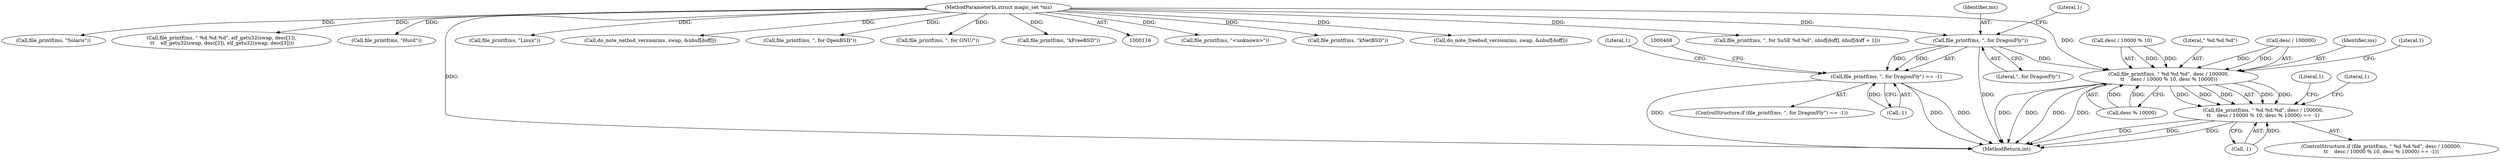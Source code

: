 digraph "0_file_ce90e05774dd77d86cfc8dfa6da57b32816841c4_2@pointer" {
"1000460" [label="(Call,file_printf(ms, \", for DragonFly\"))"];
"1000117" [label="(MethodParameterIn,struct magic_set *ms)"];
"1000459" [label="(Call,file_printf(ms, \", for DragonFly\") == -1)"];
"1000485" [label="(Call,file_printf(ms, \" %d.%d.%d\", desc / 100000,\n\t\t    desc / 10000 % 10, desc % 10000))"];
"1000484" [label="(Call,file_printf(ms, \" %d.%d.%d\", desc / 100000,\n\t\t    desc / 10000 % 10, desc % 10000) == -1)"];
"1000486" [label="(Identifier,ms)"];
"1000464" [label="(Literal,1)"];
"1000500" [label="(Literal,1)"];
"1000462" [label="(Literal,\", for DragonFly\")"];
"1000491" [label="(Call,desc / 10000 % 10)"];
"1000281" [label="(Call,file_printf(ms, \"<unknown>\"))"];
"1000270" [label="(Call,file_printf(ms, \"kNetBSD\"))"];
"1000496" [label="(Call,desc % 10000)"];
"1000483" [label="(ControlStructure,if (file_printf(ms, \" %d.%d.%d\", desc / 100000,\n\t\t    desc / 10000 % 10, desc % 10000) == -1))"];
"1000381" [label="(Call,do_note_freebsd_version(ms, swap, &nbuf[doff]))"];
"1000487" [label="(Literal,\" %d.%d.%d\")"];
"1000155" [label="(Call,file_printf(ms, \", for SuSE %d.%d\", nbuf[doff], nbuf[doff + 1]))"];
"1000117" [label="(MethodParameterIn,struct magic_set *ms)"];
"1000248" [label="(Call,file_printf(ms, \"Solaris\"))"];
"1000458" [label="(ControlStructure,if (file_printf(ms, \", for DragonFly\") == -1))"];
"1000499" [label="(Call,-1)"];
"1000485" [label="(Call,file_printf(ms, \" %d.%d.%d\", desc / 100000,\n\t\t    desc / 10000 % 10, desc % 10000))"];
"1000502" [label="(Literal,1)"];
"1000466" [label="(Literal,1)"];
"1000504" [label="(Literal,1)"];
"1000290" [label="(Call,file_printf(ms, \" %d.%d.%d\", elf_getu32(swap, desc[1]),\n \t\t    elf_getu32(swap, desc[2]), elf_getu32(swap, desc[3])))"];
"1000488" [label="(Call,desc / 100000)"];
"1000460" [label="(Call,file_printf(ms, \", for DragonFly\"))"];
"1000237" [label="(Call,file_printf(ms, \"Hurd\"))"];
"1000461" [label="(Identifier,ms)"];
"1000507" [label="(MethodReturn,int)"];
"1000226" [label="(Call,file_printf(ms, \"Linux\"))"];
"1000463" [label="(Call,-1)"];
"1000343" [label="(Call,do_note_netbsd_version(ms, swap, &nbuf[doff]))"];
"1000420" [label="(Call,file_printf(ms, \", for OpenBSD\"))"];
"1000209" [label="(Call,file_printf(ms, \", for GNU/\"))"];
"1000459" [label="(Call,file_printf(ms, \", for DragonFly\") == -1)"];
"1000259" [label="(Call,file_printf(ms, \"kFreeBSD\"))"];
"1000484" [label="(Call,file_printf(ms, \" %d.%d.%d\", desc / 100000,\n\t\t    desc / 10000 % 10, desc % 10000) == -1)"];
"1000460" -> "1000459"  [label="AST: "];
"1000460" -> "1000462"  [label="CFG: "];
"1000461" -> "1000460"  [label="AST: "];
"1000462" -> "1000460"  [label="AST: "];
"1000464" -> "1000460"  [label="CFG: "];
"1000460" -> "1000507"  [label="DDG: "];
"1000460" -> "1000459"  [label="DDG: "];
"1000460" -> "1000459"  [label="DDG: "];
"1000117" -> "1000460"  [label="DDG: "];
"1000460" -> "1000485"  [label="DDG: "];
"1000117" -> "1000116"  [label="AST: "];
"1000117" -> "1000507"  [label="DDG: "];
"1000117" -> "1000155"  [label="DDG: "];
"1000117" -> "1000209"  [label="DDG: "];
"1000117" -> "1000226"  [label="DDG: "];
"1000117" -> "1000237"  [label="DDG: "];
"1000117" -> "1000248"  [label="DDG: "];
"1000117" -> "1000259"  [label="DDG: "];
"1000117" -> "1000270"  [label="DDG: "];
"1000117" -> "1000281"  [label="DDG: "];
"1000117" -> "1000290"  [label="DDG: "];
"1000117" -> "1000343"  [label="DDG: "];
"1000117" -> "1000381"  [label="DDG: "];
"1000117" -> "1000420"  [label="DDG: "];
"1000117" -> "1000485"  [label="DDG: "];
"1000459" -> "1000458"  [label="AST: "];
"1000459" -> "1000463"  [label="CFG: "];
"1000463" -> "1000459"  [label="AST: "];
"1000466" -> "1000459"  [label="CFG: "];
"1000468" -> "1000459"  [label="CFG: "];
"1000459" -> "1000507"  [label="DDG: "];
"1000459" -> "1000507"  [label="DDG: "];
"1000459" -> "1000507"  [label="DDG: "];
"1000463" -> "1000459"  [label="DDG: "];
"1000485" -> "1000484"  [label="AST: "];
"1000485" -> "1000496"  [label="CFG: "];
"1000486" -> "1000485"  [label="AST: "];
"1000487" -> "1000485"  [label="AST: "];
"1000488" -> "1000485"  [label="AST: "];
"1000491" -> "1000485"  [label="AST: "];
"1000496" -> "1000485"  [label="AST: "];
"1000500" -> "1000485"  [label="CFG: "];
"1000485" -> "1000507"  [label="DDG: "];
"1000485" -> "1000507"  [label="DDG: "];
"1000485" -> "1000507"  [label="DDG: "];
"1000485" -> "1000507"  [label="DDG: "];
"1000485" -> "1000484"  [label="DDG: "];
"1000485" -> "1000484"  [label="DDG: "];
"1000485" -> "1000484"  [label="DDG: "];
"1000485" -> "1000484"  [label="DDG: "];
"1000485" -> "1000484"  [label="DDG: "];
"1000488" -> "1000485"  [label="DDG: "];
"1000488" -> "1000485"  [label="DDG: "];
"1000491" -> "1000485"  [label="DDG: "];
"1000491" -> "1000485"  [label="DDG: "];
"1000496" -> "1000485"  [label="DDG: "];
"1000496" -> "1000485"  [label="DDG: "];
"1000484" -> "1000483"  [label="AST: "];
"1000484" -> "1000499"  [label="CFG: "];
"1000499" -> "1000484"  [label="AST: "];
"1000502" -> "1000484"  [label="CFG: "];
"1000504" -> "1000484"  [label="CFG: "];
"1000484" -> "1000507"  [label="DDG: "];
"1000484" -> "1000507"  [label="DDG: "];
"1000484" -> "1000507"  [label="DDG: "];
"1000499" -> "1000484"  [label="DDG: "];
}
